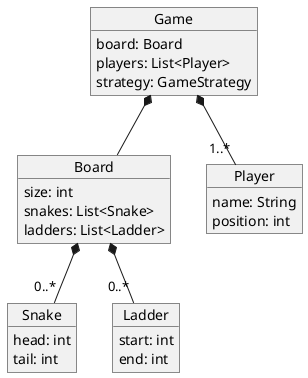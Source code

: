 @startuml
object Game {
    board: Board
    players: List<Player>
    strategy: GameStrategy
}

object Board {
    size: int
    snakes: List<Snake>
    ladders: List<Ladder>
}

object Player {
    name: String
    position: int
}

object Snake {
    head: int
    tail: int
}

object Ladder {
    start: int
    end: int
}

Game *-- Board
Game *-- "1..*" Player
Board *-- "0..*" Snake
Board *-- "0..*" Ladder

@enduml